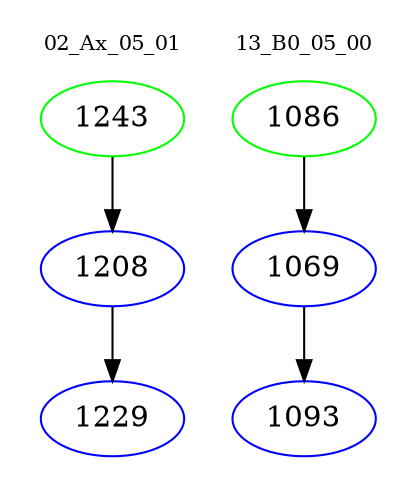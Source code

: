digraph{
subgraph cluster_0 {
color = white
label = "02_Ax_05_01";
fontsize=10;
T0_1243 [label="1243", color="green"]
T0_1243 -> T0_1208 [color="black"]
T0_1208 [label="1208", color="blue"]
T0_1208 -> T0_1229 [color="black"]
T0_1229 [label="1229", color="blue"]
}
subgraph cluster_1 {
color = white
label = "13_B0_05_00";
fontsize=10;
T1_1086 [label="1086", color="green"]
T1_1086 -> T1_1069 [color="black"]
T1_1069 [label="1069", color="blue"]
T1_1069 -> T1_1093 [color="black"]
T1_1093 [label="1093", color="blue"]
}
}
